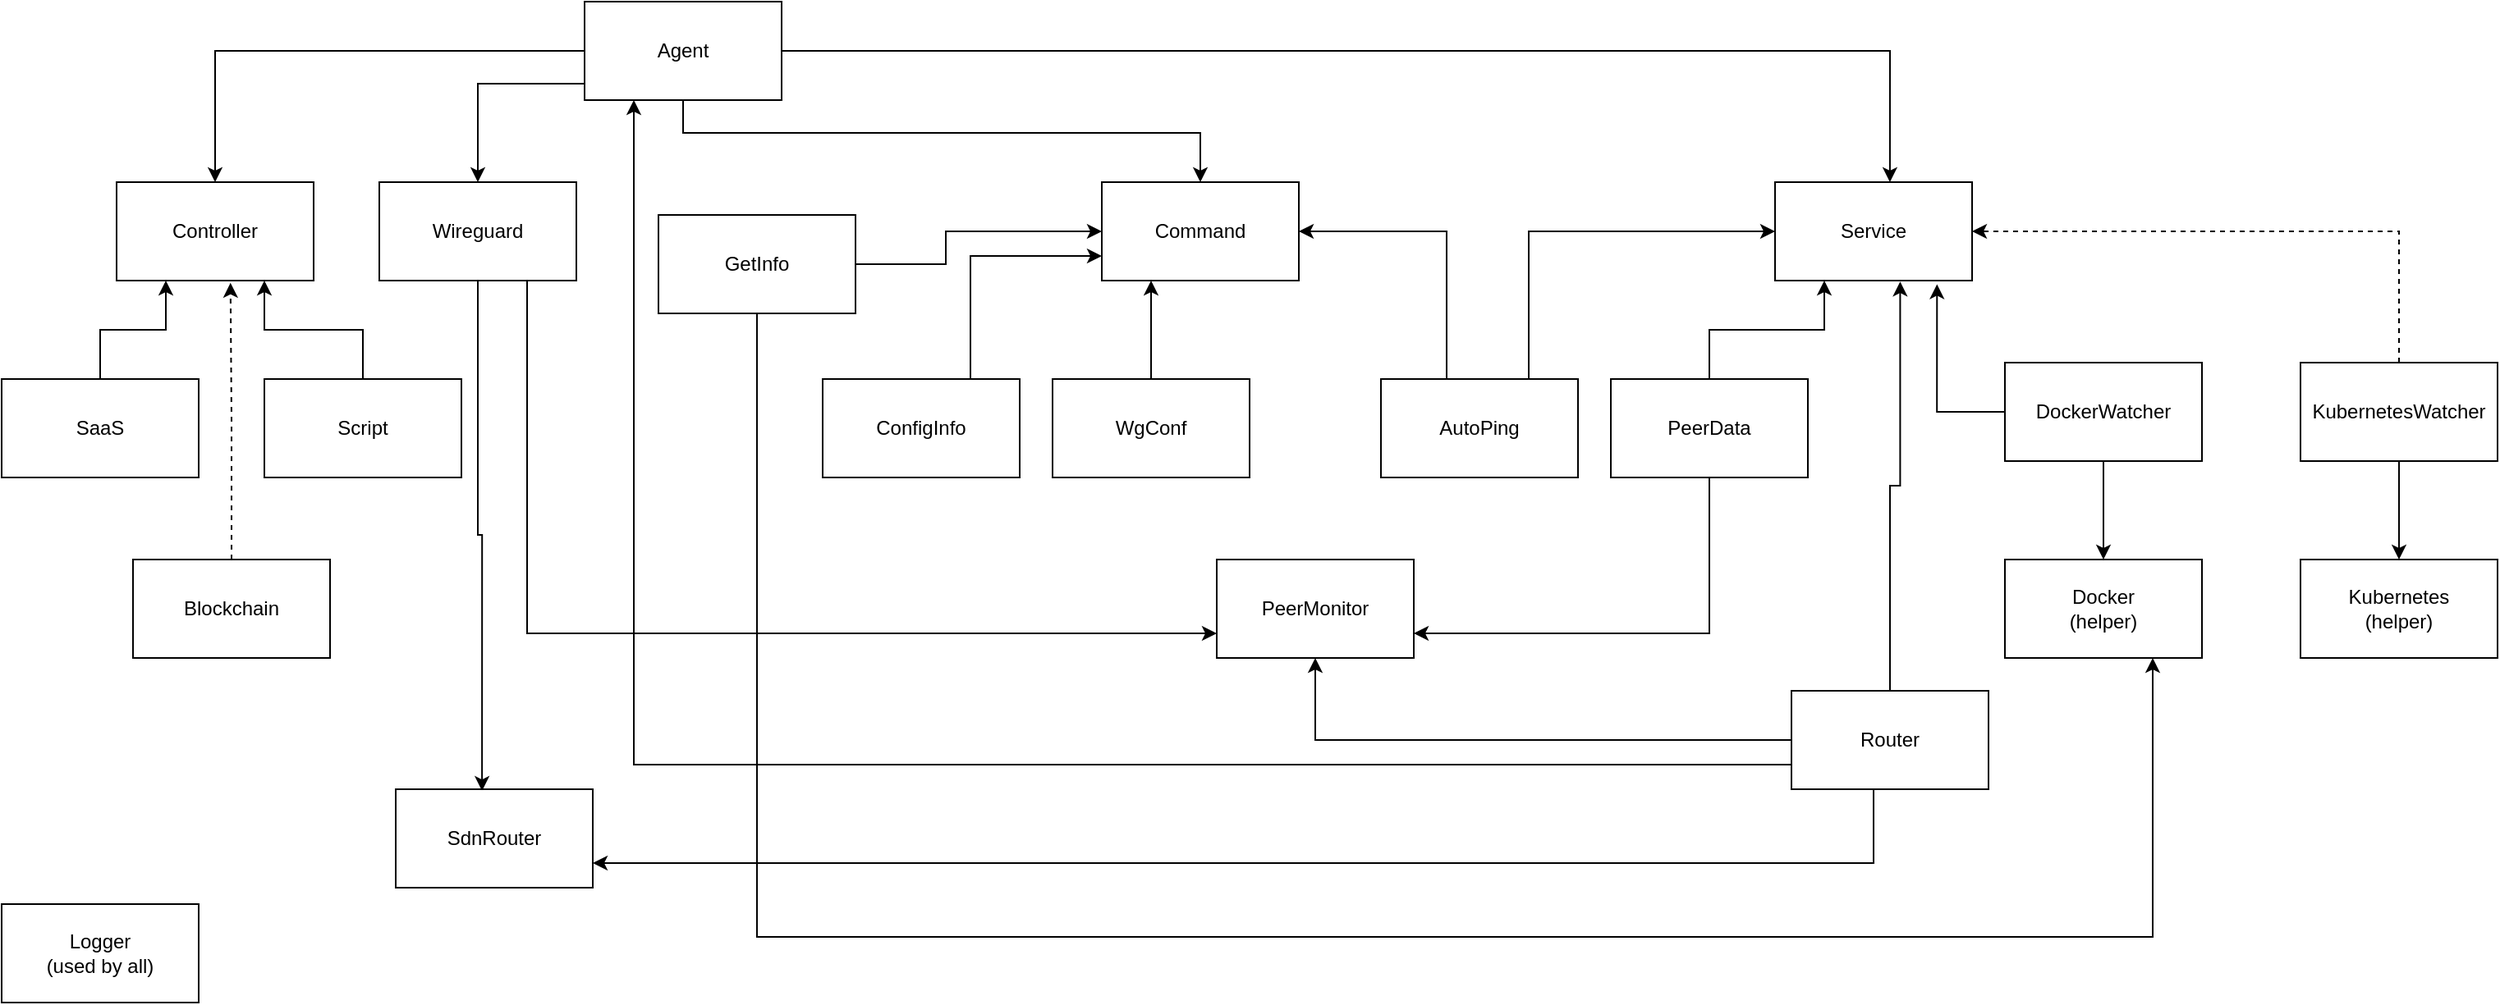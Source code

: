 <mxfile version="15.1.2" type="device"><diagram id="mIXi4NVBKu9d6sAmJ2Mr" name="Page-1"><mxGraphModel dx="1037" dy="634" grid="1" gridSize="10" guides="1" tooltips="1" connect="1" arrows="1" fold="1" page="1" pageScale="1" pageWidth="850" pageHeight="1100" math="0" shadow="0"><root><mxCell id="0"/><mxCell id="1" parent="0"/><mxCell id="oJo4lBTF966uHx0TVdrh-3" style="edgeStyle=orthogonalEdgeStyle;rounded=0;orthogonalLoop=1;jettySize=auto;html=1;entryX=0.5;entryY=0;entryDx=0;entryDy=0;" edge="1" parent="1" source="oJo4lBTF966uHx0TVdrh-1" target="oJo4lBTF966uHx0TVdrh-2"><mxGeometry relative="1" as="geometry"/></mxCell><mxCell id="oJo4lBTF966uHx0TVdrh-11" style="edgeStyle=orthogonalEdgeStyle;rounded=0;orthogonalLoop=1;jettySize=auto;html=1;" edge="1" parent="1" source="oJo4lBTF966uHx0TVdrh-1" target="oJo4lBTF966uHx0TVdrh-10"><mxGeometry relative="1" as="geometry"><Array as="points"><mxPoint x="300" y="60"/></Array></mxGeometry></mxCell><mxCell id="oJo4lBTF966uHx0TVdrh-14" style="edgeStyle=orthogonalEdgeStyle;rounded=0;orthogonalLoop=1;jettySize=auto;html=1;" edge="1" parent="1" source="oJo4lBTF966uHx0TVdrh-1" target="oJo4lBTF966uHx0TVdrh-13"><mxGeometry relative="1" as="geometry"><Array as="points"><mxPoint x="425" y="90"/><mxPoint x="740" y="90"/></Array></mxGeometry></mxCell><mxCell id="oJo4lBTF966uHx0TVdrh-15" style="edgeStyle=orthogonalEdgeStyle;rounded=0;orthogonalLoop=1;jettySize=auto;html=1;entryX=0.583;entryY=0;entryDx=0;entryDy=0;entryPerimeter=0;" edge="1" parent="1" source="oJo4lBTF966uHx0TVdrh-1" target="oJo4lBTF966uHx0TVdrh-12"><mxGeometry relative="1" as="geometry"/></mxCell><mxCell id="oJo4lBTF966uHx0TVdrh-1" value="Agent" style="rounded=0;whiteSpace=wrap;html=1;" vertex="1" parent="1"><mxGeometry x="365" y="10" width="120" height="60" as="geometry"/></mxCell><mxCell id="oJo4lBTF966uHx0TVdrh-2" value="Controller" style="rounded=0;whiteSpace=wrap;html=1;" vertex="1" parent="1"><mxGeometry x="80" y="120" width="120" height="60" as="geometry"/></mxCell><mxCell id="oJo4lBTF966uHx0TVdrh-9" style="edgeStyle=orthogonalEdgeStyle;rounded=0;orthogonalLoop=1;jettySize=auto;html=1;entryX=0.75;entryY=1;entryDx=0;entryDy=0;" edge="1" parent="1" source="oJo4lBTF966uHx0TVdrh-4" target="oJo4lBTF966uHx0TVdrh-2"><mxGeometry relative="1" as="geometry"/></mxCell><mxCell id="oJo4lBTF966uHx0TVdrh-4" value="Script" style="rounded=0;whiteSpace=wrap;html=1;" vertex="1" parent="1"><mxGeometry x="170" y="240" width="120" height="60" as="geometry"/></mxCell><mxCell id="oJo4lBTF966uHx0TVdrh-8" style="edgeStyle=orthogonalEdgeStyle;rounded=0;orthogonalLoop=1;jettySize=auto;html=1;entryX=0.578;entryY=1.023;entryDx=0;entryDy=0;entryPerimeter=0;dashed=1;" edge="1" parent="1" source="oJo4lBTF966uHx0TVdrh-5" target="oJo4lBTF966uHx0TVdrh-2"><mxGeometry relative="1" as="geometry"/></mxCell><mxCell id="oJo4lBTF966uHx0TVdrh-5" value="Blockchain" style="rounded=0;whiteSpace=wrap;html=1;" vertex="1" parent="1"><mxGeometry x="90" y="350" width="120" height="60" as="geometry"/></mxCell><mxCell id="oJo4lBTF966uHx0TVdrh-7" style="edgeStyle=orthogonalEdgeStyle;rounded=0;orthogonalLoop=1;jettySize=auto;html=1;entryX=0.25;entryY=1;entryDx=0;entryDy=0;" edge="1" parent="1" source="oJo4lBTF966uHx0TVdrh-6" target="oJo4lBTF966uHx0TVdrh-2"><mxGeometry relative="1" as="geometry"/></mxCell><mxCell id="oJo4lBTF966uHx0TVdrh-6" value="SaaS" style="rounded=0;whiteSpace=wrap;html=1;" vertex="1" parent="1"><mxGeometry x="10" y="240" width="120" height="60" as="geometry"/></mxCell><mxCell id="oJo4lBTF966uHx0TVdrh-35" style="edgeStyle=orthogonalEdgeStyle;rounded=0;orthogonalLoop=1;jettySize=auto;html=1;entryX=0.438;entryY=0.017;entryDx=0;entryDy=0;entryPerimeter=0;" edge="1" parent="1" source="oJo4lBTF966uHx0TVdrh-10" target="oJo4lBTF966uHx0TVdrh-34"><mxGeometry relative="1" as="geometry"/></mxCell><mxCell id="oJo4lBTF966uHx0TVdrh-42" style="edgeStyle=orthogonalEdgeStyle;rounded=0;orthogonalLoop=1;jettySize=auto;html=1;entryX=0;entryY=0.75;entryDx=0;entryDy=0;exitX=0.75;exitY=1;exitDx=0;exitDy=0;" edge="1" parent="1" source="oJo4lBTF966uHx0TVdrh-10" target="oJo4lBTF966uHx0TVdrh-37"><mxGeometry relative="1" as="geometry"><Array as="points"><mxPoint x="330" y="395"/></Array></mxGeometry></mxCell><mxCell id="oJo4lBTF966uHx0TVdrh-10" value="Wireguard" style="rounded=0;whiteSpace=wrap;html=1;" vertex="1" parent="1"><mxGeometry x="240" y="120" width="120" height="60" as="geometry"/></mxCell><mxCell id="oJo4lBTF966uHx0TVdrh-12" value="Service" style="rounded=0;whiteSpace=wrap;html=1;" vertex="1" parent="1"><mxGeometry x="1090" y="120" width="120" height="60" as="geometry"/></mxCell><mxCell id="oJo4lBTF966uHx0TVdrh-13" value="Command" style="rounded=0;whiteSpace=wrap;html=1;" vertex="1" parent="1"><mxGeometry x="680" y="120" width="120" height="60" as="geometry"/></mxCell><mxCell id="oJo4lBTF966uHx0TVdrh-24" style="edgeStyle=orthogonalEdgeStyle;rounded=0;orthogonalLoop=1;jettySize=auto;html=1;entryX=0;entryY=0.75;entryDx=0;entryDy=0;" edge="1" parent="1" source="oJo4lBTF966uHx0TVdrh-16" target="oJo4lBTF966uHx0TVdrh-13"><mxGeometry relative="1" as="geometry"><Array as="points"><mxPoint x="600" y="165"/></Array></mxGeometry></mxCell><mxCell id="oJo4lBTF966uHx0TVdrh-16" value="ConfigInfo" style="rounded=0;whiteSpace=wrap;html=1;" vertex="1" parent="1"><mxGeometry x="510" y="240" width="120" height="60" as="geometry"/></mxCell><mxCell id="oJo4lBTF966uHx0TVdrh-23" style="edgeStyle=orthogonalEdgeStyle;rounded=0;orthogonalLoop=1;jettySize=auto;html=1;entryX=0;entryY=0.5;entryDx=0;entryDy=0;" edge="1" parent="1" source="oJo4lBTF966uHx0TVdrh-17" target="oJo4lBTF966uHx0TVdrh-13"><mxGeometry relative="1" as="geometry"><Array as="points"><mxPoint x="585" y="170"/><mxPoint x="585" y="150"/></Array></mxGeometry></mxCell><mxCell id="oJo4lBTF966uHx0TVdrh-47" style="edgeStyle=orthogonalEdgeStyle;rounded=0;orthogonalLoop=1;jettySize=auto;html=1;entryX=0.75;entryY=1;entryDx=0;entryDy=0;" edge="1" parent="1" source="oJo4lBTF966uHx0TVdrh-17" target="oJo4lBTF966uHx0TVdrh-44"><mxGeometry relative="1" as="geometry"><Array as="points"><mxPoint x="470" y="580"/><mxPoint x="1320" y="580"/></Array></mxGeometry></mxCell><mxCell id="oJo4lBTF966uHx0TVdrh-17" value="GetInfo" style="rounded=0;whiteSpace=wrap;html=1;" vertex="1" parent="1"><mxGeometry x="410" y="140" width="120" height="60" as="geometry"/></mxCell><mxCell id="oJo4lBTF966uHx0TVdrh-27" style="edgeStyle=orthogonalEdgeStyle;rounded=0;orthogonalLoop=1;jettySize=auto;html=1;entryX=0;entryY=0.5;entryDx=0;entryDy=0;" edge="1" parent="1" source="oJo4lBTF966uHx0TVdrh-18" target="oJo4lBTF966uHx0TVdrh-12"><mxGeometry relative="1" as="geometry"><Array as="points"><mxPoint x="940" y="150"/></Array></mxGeometry></mxCell><mxCell id="oJo4lBTF966uHx0TVdrh-28" style="edgeStyle=orthogonalEdgeStyle;rounded=0;orthogonalLoop=1;jettySize=auto;html=1;entryX=1;entryY=0.5;entryDx=0;entryDy=0;" edge="1" parent="1" source="oJo4lBTF966uHx0TVdrh-18" target="oJo4lBTF966uHx0TVdrh-13"><mxGeometry relative="1" as="geometry"><Array as="points"><mxPoint x="890" y="150"/></Array></mxGeometry></mxCell><mxCell id="oJo4lBTF966uHx0TVdrh-18" value="AutoPing" style="rounded=0;whiteSpace=wrap;html=1;" vertex="1" parent="1"><mxGeometry x="850" y="240" width="120" height="60" as="geometry"/></mxCell><mxCell id="oJo4lBTF966uHx0TVdrh-39" style="edgeStyle=orthogonalEdgeStyle;rounded=0;orthogonalLoop=1;jettySize=auto;html=1;entryX=0.822;entryY=1.037;entryDx=0;entryDy=0;entryPerimeter=0;" edge="1" parent="1" source="oJo4lBTF966uHx0TVdrh-19" target="oJo4lBTF966uHx0TVdrh-12"><mxGeometry relative="1" as="geometry"/></mxCell><mxCell id="oJo4lBTF966uHx0TVdrh-46" style="edgeStyle=orthogonalEdgeStyle;rounded=0;orthogonalLoop=1;jettySize=auto;html=1;entryX=0.5;entryY=0;entryDx=0;entryDy=0;" edge="1" parent="1" source="oJo4lBTF966uHx0TVdrh-19" target="oJo4lBTF966uHx0TVdrh-44"><mxGeometry relative="1" as="geometry"/></mxCell><mxCell id="oJo4lBTF966uHx0TVdrh-19" value="DockerWatcher" style="rounded=0;whiteSpace=wrap;html=1;" vertex="1" parent="1"><mxGeometry x="1230" y="230" width="120" height="60" as="geometry"/></mxCell><mxCell id="oJo4lBTF966uHx0TVdrh-38" style="edgeStyle=orthogonalEdgeStyle;rounded=0;orthogonalLoop=1;jettySize=auto;html=1;entryX=0.25;entryY=1;entryDx=0;entryDy=0;" edge="1" parent="1" source="oJo4lBTF966uHx0TVdrh-20" target="oJo4lBTF966uHx0TVdrh-12"><mxGeometry relative="1" as="geometry"/></mxCell><mxCell id="oJo4lBTF966uHx0TVdrh-40" style="edgeStyle=orthogonalEdgeStyle;rounded=0;orthogonalLoop=1;jettySize=auto;html=1;entryX=1;entryY=0.75;entryDx=0;entryDy=0;" edge="1" parent="1" source="oJo4lBTF966uHx0TVdrh-20" target="oJo4lBTF966uHx0TVdrh-37"><mxGeometry relative="1" as="geometry"><Array as="points"><mxPoint x="1050" y="395"/></Array></mxGeometry></mxCell><mxCell id="oJo4lBTF966uHx0TVdrh-20" value="PeerData" style="rounded=0;whiteSpace=wrap;html=1;" vertex="1" parent="1"><mxGeometry x="990" y="240" width="120" height="60" as="geometry"/></mxCell><mxCell id="oJo4lBTF966uHx0TVdrh-31" style="edgeStyle=orthogonalEdgeStyle;rounded=0;orthogonalLoop=1;jettySize=auto;html=1;entryX=0.635;entryY=1.01;entryDx=0;entryDy=0;entryPerimeter=0;" edge="1" parent="1" source="oJo4lBTF966uHx0TVdrh-21" target="oJo4lBTF966uHx0TVdrh-12"><mxGeometry relative="1" as="geometry"/></mxCell><mxCell id="oJo4lBTF966uHx0TVdrh-33" style="edgeStyle=orthogonalEdgeStyle;rounded=0;orthogonalLoop=1;jettySize=auto;html=1;entryX=0.25;entryY=1;entryDx=0;entryDy=0;exitX=0;exitY=0.75;exitDx=0;exitDy=0;" edge="1" parent="1" source="oJo4lBTF966uHx0TVdrh-21" target="oJo4lBTF966uHx0TVdrh-1"><mxGeometry relative="1" as="geometry"><Array as="points"><mxPoint x="395" y="475"/></Array></mxGeometry></mxCell><mxCell id="oJo4lBTF966uHx0TVdrh-36" style="edgeStyle=orthogonalEdgeStyle;rounded=0;orthogonalLoop=1;jettySize=auto;html=1;entryX=1;entryY=0.75;entryDx=0;entryDy=0;" edge="1" parent="1" source="oJo4lBTF966uHx0TVdrh-21" target="oJo4lBTF966uHx0TVdrh-34"><mxGeometry relative="1" as="geometry"><Array as="points"><mxPoint x="1150" y="535"/></Array></mxGeometry></mxCell><mxCell id="oJo4lBTF966uHx0TVdrh-41" style="edgeStyle=orthogonalEdgeStyle;rounded=0;orthogonalLoop=1;jettySize=auto;html=1;entryX=0.5;entryY=1;entryDx=0;entryDy=0;" edge="1" parent="1" source="oJo4lBTF966uHx0TVdrh-21" target="oJo4lBTF966uHx0TVdrh-37"><mxGeometry relative="1" as="geometry"/></mxCell><mxCell id="oJo4lBTF966uHx0TVdrh-21" value="Router" style="rounded=0;whiteSpace=wrap;html=1;" vertex="1" parent="1"><mxGeometry x="1100" y="430" width="120" height="60" as="geometry"/></mxCell><mxCell id="oJo4lBTF966uHx0TVdrh-25" style="edgeStyle=orthogonalEdgeStyle;rounded=0;orthogonalLoop=1;jettySize=auto;html=1;entryX=0.25;entryY=1;entryDx=0;entryDy=0;" edge="1" parent="1" source="oJo4lBTF966uHx0TVdrh-22" target="oJo4lBTF966uHx0TVdrh-13"><mxGeometry relative="1" as="geometry"/></mxCell><mxCell id="oJo4lBTF966uHx0TVdrh-22" value="WgConf" style="rounded=0;whiteSpace=wrap;html=1;" vertex="1" parent="1"><mxGeometry x="650" y="240" width="120" height="60" as="geometry"/></mxCell><mxCell id="oJo4lBTF966uHx0TVdrh-34" value="SdnRouter" style="rounded=0;whiteSpace=wrap;html=1;" vertex="1" parent="1"><mxGeometry x="250" y="490" width="120" height="60" as="geometry"/></mxCell><mxCell id="oJo4lBTF966uHx0TVdrh-37" value="PeerMonitor" style="rounded=0;whiteSpace=wrap;html=1;" vertex="1" parent="1"><mxGeometry x="750" y="350" width="120" height="60" as="geometry"/></mxCell><mxCell id="oJo4lBTF966uHx0TVdrh-43" value="Logger&lt;br&gt;(used by all)" style="rounded=0;whiteSpace=wrap;html=1;" vertex="1" parent="1"><mxGeometry x="10" y="560" width="120" height="60" as="geometry"/></mxCell><mxCell id="oJo4lBTF966uHx0TVdrh-44" value="Docker&lt;br&gt;(helper)" style="rounded=0;whiteSpace=wrap;html=1;" vertex="1" parent="1"><mxGeometry x="1230" y="350" width="120" height="60" as="geometry"/></mxCell><mxCell id="oJo4lBTF966uHx0TVdrh-49" style="edgeStyle=orthogonalEdgeStyle;rounded=0;orthogonalLoop=1;jettySize=auto;html=1;entryX=0.5;entryY=0;entryDx=0;entryDy=0;" edge="1" parent="1" source="oJo4lBTF966uHx0TVdrh-45" target="oJo4lBTF966uHx0TVdrh-48"><mxGeometry relative="1" as="geometry"/></mxCell><mxCell id="oJo4lBTF966uHx0TVdrh-50" style="edgeStyle=orthogonalEdgeStyle;rounded=0;orthogonalLoop=1;jettySize=auto;html=1;entryX=1;entryY=0.5;entryDx=0;entryDy=0;dashed=1;" edge="1" parent="1" source="oJo4lBTF966uHx0TVdrh-45" target="oJo4lBTF966uHx0TVdrh-12"><mxGeometry relative="1" as="geometry"><Array as="points"><mxPoint x="1470" y="150"/></Array></mxGeometry></mxCell><mxCell id="oJo4lBTF966uHx0TVdrh-45" value="KubernetesWatcher" style="rounded=0;whiteSpace=wrap;html=1;" vertex="1" parent="1"><mxGeometry x="1410" y="230" width="120" height="60" as="geometry"/></mxCell><mxCell id="oJo4lBTF966uHx0TVdrh-48" value="Kubernetes&lt;br&gt;(helper)" style="rounded=0;whiteSpace=wrap;html=1;" vertex="1" parent="1"><mxGeometry x="1410" y="350" width="120" height="60" as="geometry"/></mxCell></root></mxGraphModel></diagram></mxfile>